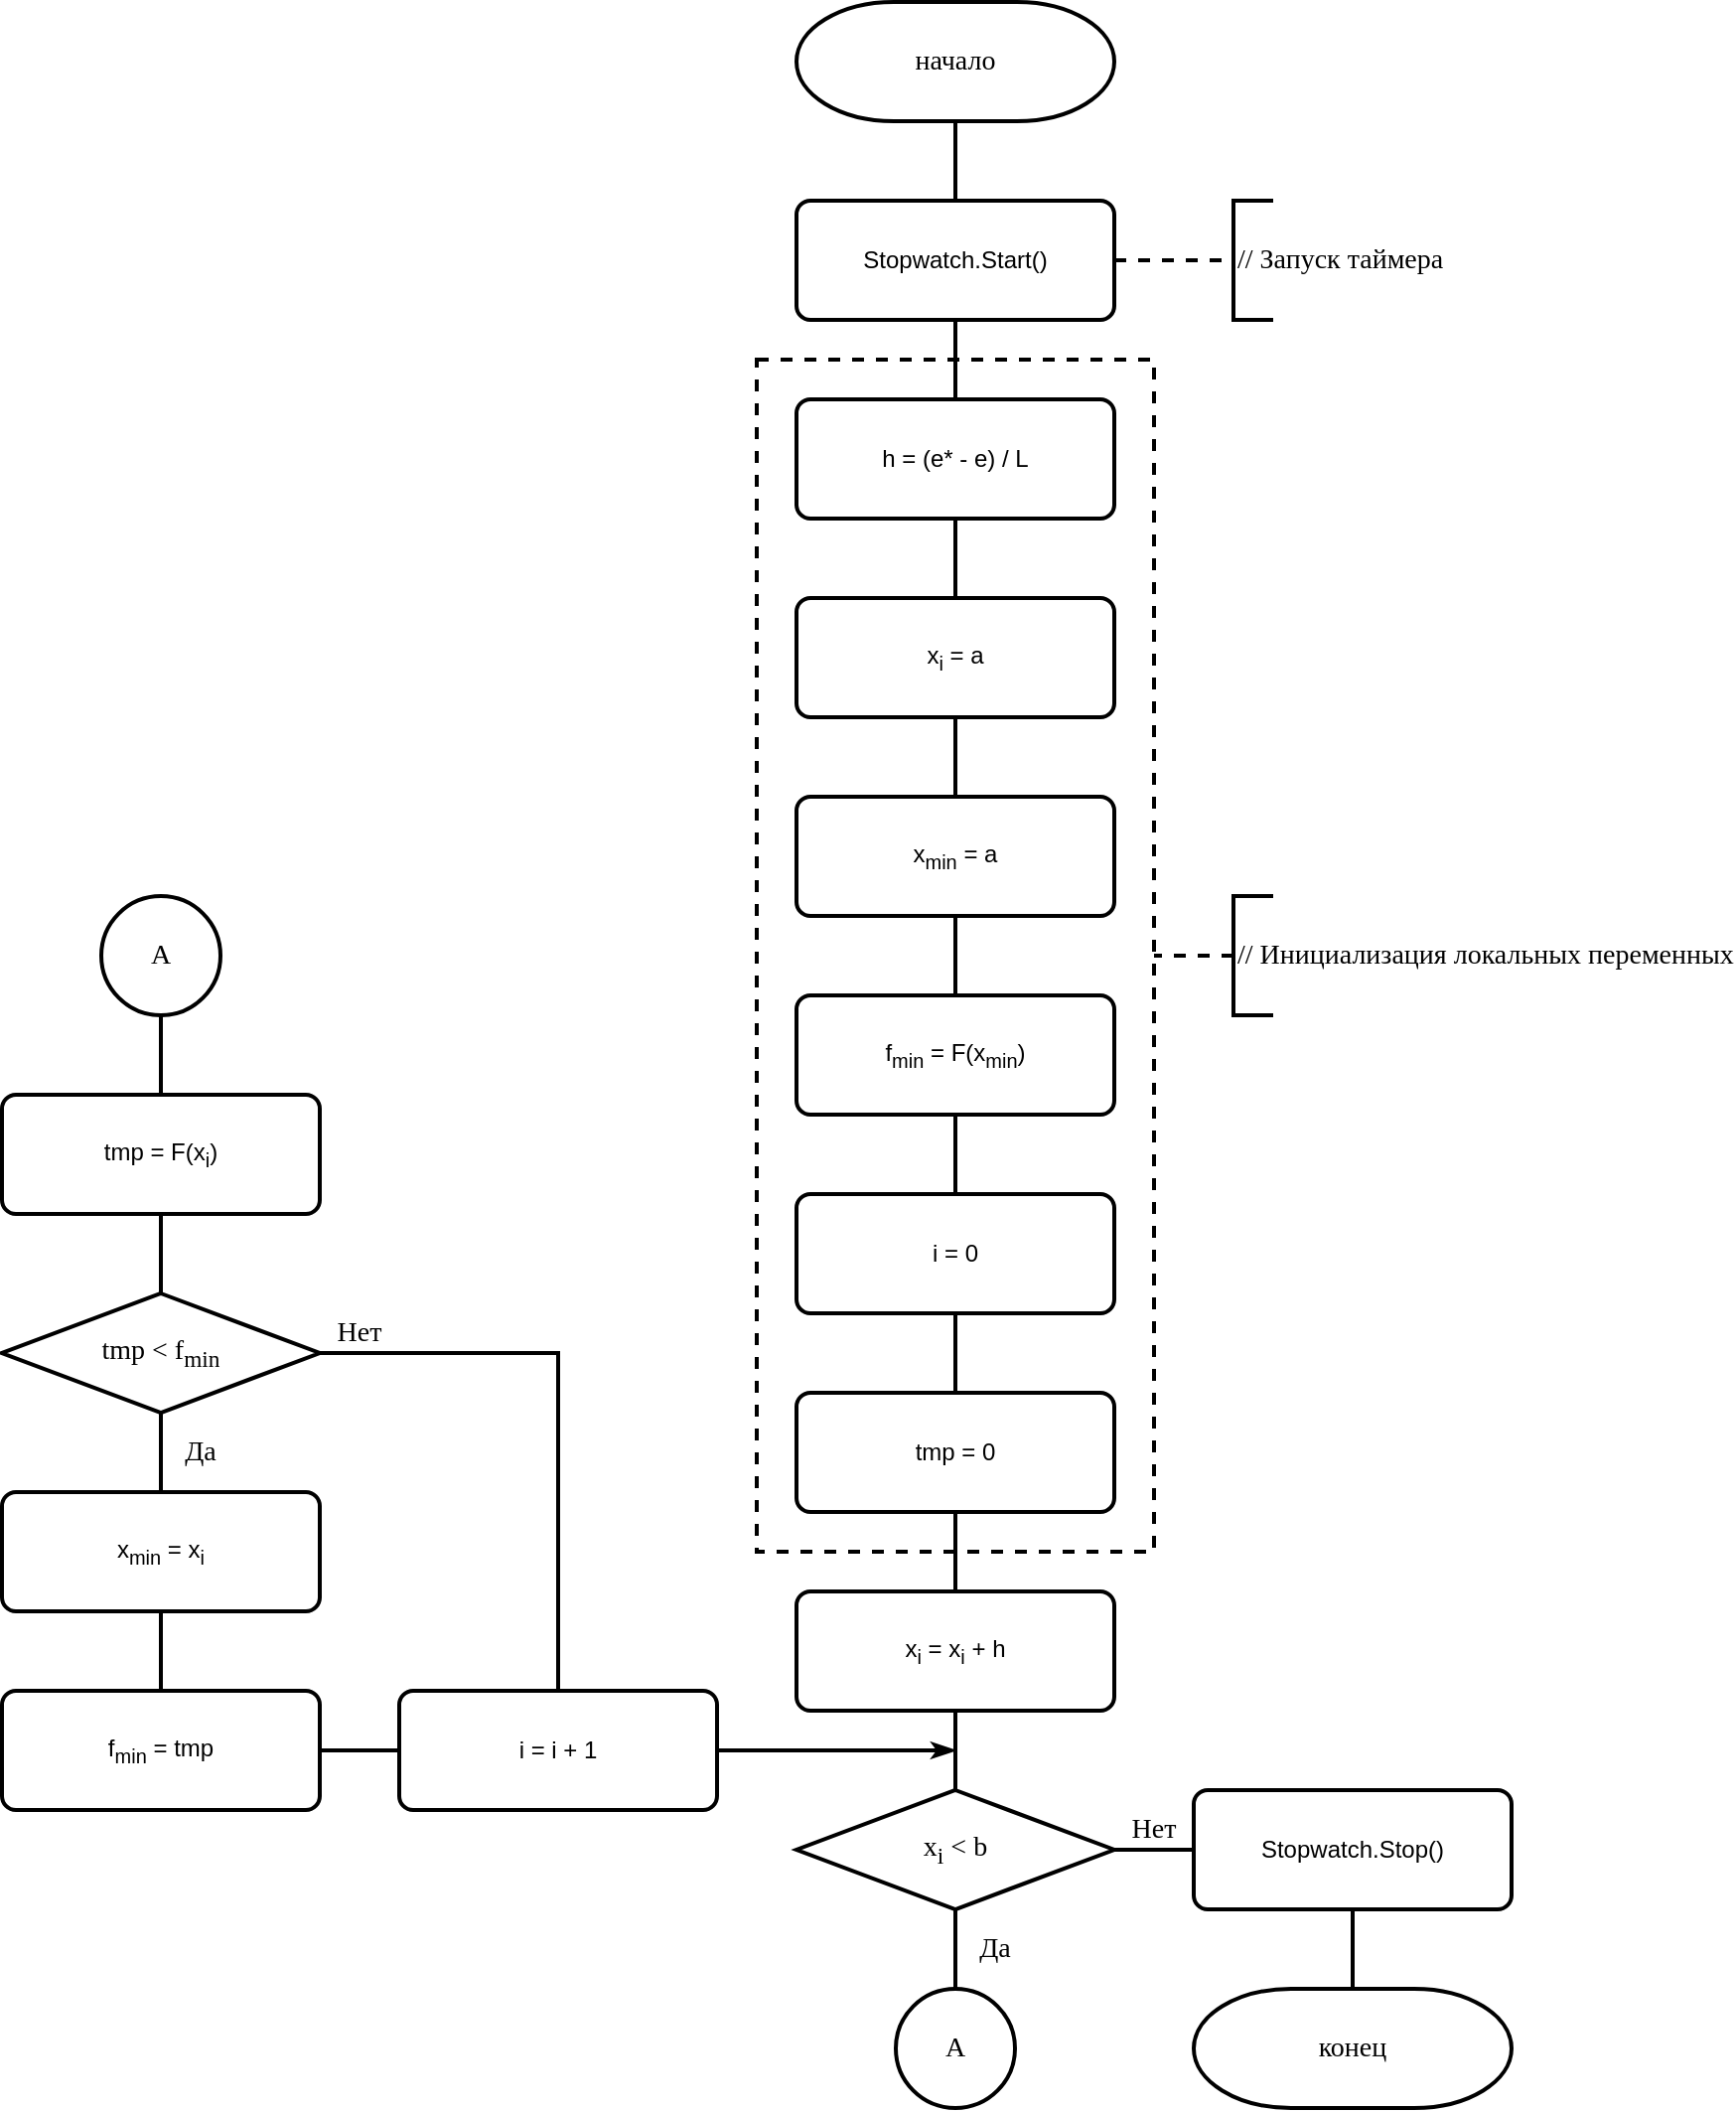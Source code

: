 <mxfile version="10.6.7" type="github"><diagram id="XA9Kl1savB8bdfYkQlx1" name="Page-1"><mxGraphModel dx="2818" dy="1137" grid="1" gridSize="10" guides="1" tooltips="1" connect="1" arrows="1" fold="1" page="1" pageScale="1" pageWidth="827" pageHeight="1169" math="0" shadow="0"><root><mxCell id="0"/><mxCell id="1" parent="0"/><mxCell id="ahvZ2IKFFQsfC9O4d0Ur-1" value="начало" style="strokeWidth=2;html=1;shape=mxgraph.flowchart.terminator;whiteSpace=wrap;fontFamily=Times New Roman;fontSize=14;" parent="1" vertex="1"><mxGeometry x="280" y="120" width="160" height="60" as="geometry"/></mxCell><mxCell id="ahvZ2IKFFQsfC9O4d0Ur-12" style="edgeStyle=orthogonalEdgeStyle;rounded=0;orthogonalLoop=1;jettySize=auto;html=1;exitX=0.5;exitY=1;exitDx=0;exitDy=0;entryX=0.5;entryY=0;entryDx=0;entryDy=0;endArrow=none;endFill=0;fontFamily=Times New Roman;fontSize=14;strokeWidth=2;" parent="1" source="ahvZ2IKFFQsfC9O4d0Ur-2" target="ahvZ2IKFFQsfC9O4d0Ur-11" edge="1"><mxGeometry relative="1" as="geometry"/></mxCell><mxCell id="ahvZ2IKFFQsfC9O4d0Ur-2" value="&lt;span&gt;x&lt;/span&gt;&lt;sub&gt;i&lt;/sub&gt;&amp;nbsp;=&amp;nbsp;&lt;span&gt;x&lt;/span&gt;&lt;sub&gt;i&lt;/sub&gt;&amp;nbsp;+ h" style="rounded=1;whiteSpace=wrap;html=1;absoluteArcSize=1;arcSize=14;strokeWidth=2;" parent="1" vertex="1"><mxGeometry x="280" y="920" width="160" height="60" as="geometry"/></mxCell><mxCell id="ahvZ2IKFFQsfC9O4d0Ur-5" value="// Запуск таймера" style="strokeWidth=2;html=1;shape=mxgraph.flowchart.annotation_1;align=left;pointerEvents=1;fontFamily=Times New Roman;fontSize=14;" parent="1" vertex="1"><mxGeometry x="500" y="220" width="20" height="60" as="geometry"/></mxCell><mxCell id="ahvZ2IKFFQsfC9O4d0Ur-44" style="edgeStyle=orthogonalEdgeStyle;rounded=0;orthogonalLoop=1;jettySize=auto;html=1;exitX=1;exitY=0.5;exitDx=0;exitDy=0;entryX=0;entryY=0.5;entryDx=0;entryDy=0;endArrow=none;endFill=0;strokeWidth=2;fontFamily=Times New Roman;fontSize=14;" parent="1" source="ahvZ2IKFFQsfC9O4d0Ur-11" target="ahvZ2IKFFQsfC9O4d0Ur-43" edge="1"><mxGeometry relative="1" as="geometry"/></mxCell><mxCell id="ahvZ2IKFFQsfC9O4d0Ur-65" style="edgeStyle=orthogonalEdgeStyle;rounded=0;orthogonalLoop=1;jettySize=auto;html=1;exitX=0.5;exitY=1;exitDx=0;exitDy=0;entryX=0.5;entryY=0;entryDx=0;entryDy=0;endArrow=none;endFill=0;strokeWidth=2;fontFamily=Times New Roman;fontSize=14;" parent="1" source="ahvZ2IKFFQsfC9O4d0Ur-11" target="ahvZ2IKFFQsfC9O4d0Ur-51" edge="1"><mxGeometry relative="1" as="geometry"/></mxCell><mxCell id="ahvZ2IKFFQsfC9O4d0Ur-11" value="x&lt;sub&gt;i&lt;/sub&gt;&amp;nbsp;&amp;lt; b" style="rhombus;whiteSpace=wrap;html=1;fontFamily=Times New Roman;fontSize=14;strokeWidth=2;" parent="1" vertex="1"><mxGeometry x="280" y="1020" width="160" height="60" as="geometry"/></mxCell><mxCell id="ahvZ2IKFFQsfC9O4d0Ur-64" style="edgeStyle=orthogonalEdgeStyle;rounded=0;orthogonalLoop=1;jettySize=auto;html=1;exitX=0.5;exitY=1;exitDx=0;exitDy=0;entryX=0.5;entryY=0;entryDx=0;entryDy=0;endArrow=none;endFill=0;strokeWidth=2;fontFamily=Times New Roman;fontSize=14;" parent="1" source="ahvZ2IKFFQsfC9O4d0Ur-13" target="ahvZ2IKFFQsfC9O4d0Ur-54" edge="1"><mxGeometry relative="1" as="geometry"/></mxCell><mxCell id="ahvZ2IKFFQsfC9O4d0Ur-68" style="edgeStyle=orthogonalEdgeStyle;rounded=0;orthogonalLoop=1;jettySize=auto;html=1;exitX=1;exitY=0.5;exitDx=0;exitDy=0;entryX=0.5;entryY=0;entryDx=0;entryDy=0;endArrow=none;endFill=0;strokeWidth=2;fontFamily=Times New Roman;fontSize=14;" parent="1" source="ahvZ2IKFFQsfC9O4d0Ur-13" target="ahvZ2IKFFQsfC9O4d0Ur-59" edge="1"><mxGeometry relative="1" as="geometry"/></mxCell><mxCell id="ahvZ2IKFFQsfC9O4d0Ur-13" value="tmp &amp;lt; f&lt;sub&gt;min&lt;/sub&gt;" style="rhombus;whiteSpace=wrap;html=1;fontFamily=Times New Roman;fontSize=14;strokeWidth=2;" parent="1" vertex="1"><mxGeometry x="-120" y="770" width="160" height="60" as="geometry"/></mxCell><mxCell id="ahvZ2IKFFQsfC9O4d0Ur-15" value="Да" style="text;html=1;strokeColor=none;fillColor=none;align=center;verticalAlign=middle;whiteSpace=wrap;rounded=0;fontFamily=Times New Roman;fontSize=14;" parent="1" vertex="1"><mxGeometry x="360" y="1090" width="40" height="20" as="geometry"/></mxCell><mxCell id="ahvZ2IKFFQsfC9O4d0Ur-23" value="" style="rounded=0;whiteSpace=wrap;html=1;fontFamily=Times New Roman;fontSize=14;dashed=1;strokeWidth=2;perimeterSpacing=0;" parent="1" vertex="1"><mxGeometry x="260" y="300" width="200" height="600" as="geometry"/></mxCell><mxCell id="ahvZ2IKFFQsfC9O4d0Ur-22" style="edgeStyle=orthogonalEdgeStyle;rounded=0;orthogonalLoop=1;jettySize=auto;html=1;exitX=0.5;exitY=1;exitDx=0;exitDy=0;entryX=0.5;entryY=0;entryDx=0;entryDy=0;endArrow=none;endFill=0;fontFamily=Times New Roman;fontSize=14;strokeWidth=2;" parent="1" source="ahvZ2IKFFQsfC9O4d0Ur-16" target="ahvZ2IKFFQsfC9O4d0Ur-21" edge="1"><mxGeometry relative="1" as="geometry"/></mxCell><mxCell id="ahvZ2IKFFQsfC9O4d0Ur-16" value="&lt;span&gt;h = (e* - e) / L&lt;/span&gt;" style="rounded=1;whiteSpace=wrap;html=1;absoluteArcSize=1;arcSize=14;strokeWidth=2;" parent="1" vertex="1"><mxGeometry x="280" y="320" width="160" height="60" as="geometry"/></mxCell><mxCell id="ahvZ2IKFFQsfC9O4d0Ur-20" style="edgeStyle=orthogonalEdgeStyle;rounded=0;orthogonalLoop=1;jettySize=auto;html=1;exitX=0.5;exitY=1;exitDx=0;exitDy=0;entryX=0.5;entryY=0;entryDx=0;entryDy=0;endArrow=none;endFill=0;fontFamily=Times New Roman;fontSize=14;strokeWidth=2;" parent="1" source="ahvZ2IKFFQsfC9O4d0Ur-18" target="ahvZ2IKFFQsfC9O4d0Ur-16" edge="1"><mxGeometry relative="1" as="geometry"/></mxCell><mxCell id="ahvZ2IKFFQsfC9O4d0Ur-33" style="edgeStyle=orthogonalEdgeStyle;rounded=0;orthogonalLoop=1;jettySize=auto;html=1;exitX=1;exitY=0.5;exitDx=0;exitDy=0;entryX=0;entryY=0.5;entryDx=0;entryDy=0;entryPerimeter=0;endArrow=none;endFill=0;fontFamily=Times New Roman;fontSize=14;dashed=1;strokeWidth=2;" parent="1" source="ahvZ2IKFFQsfC9O4d0Ur-18" target="ahvZ2IKFFQsfC9O4d0Ur-5" edge="1"><mxGeometry relative="1" as="geometry"/></mxCell><mxCell id="ahvZ2IKFFQsfC9O4d0Ur-18" value="&lt;span&gt;Stopwatch.Start()&lt;/span&gt;&lt;br&gt;" style="rounded=1;whiteSpace=wrap;html=1;absoluteArcSize=1;arcSize=14;strokeWidth=2;" parent="1" vertex="1"><mxGeometry x="280" y="220" width="160" height="60" as="geometry"/></mxCell><mxCell id="ahvZ2IKFFQsfC9O4d0Ur-26" style="edgeStyle=orthogonalEdgeStyle;rounded=0;orthogonalLoop=1;jettySize=auto;html=1;exitX=0.5;exitY=1;exitDx=0;exitDy=0;entryX=0.5;entryY=0;entryDx=0;entryDy=0;endArrow=none;endFill=0;fontFamily=Times New Roman;fontSize=14;strokeWidth=2;" parent="1" source="ahvZ2IKFFQsfC9O4d0Ur-21" target="ahvZ2IKFFQsfC9O4d0Ur-24" edge="1"><mxGeometry relative="1" as="geometry"/></mxCell><mxCell id="ahvZ2IKFFQsfC9O4d0Ur-21" value="&lt;span&gt;x&lt;/span&gt;&lt;sub&gt;i&lt;/sub&gt;&lt;span&gt;&amp;nbsp;= a&lt;/span&gt;&lt;br&gt;" style="rounded=1;whiteSpace=wrap;html=1;absoluteArcSize=1;arcSize=14;strokeWidth=2;" parent="1" vertex="1"><mxGeometry x="280" y="420" width="160" height="60" as="geometry"/></mxCell><mxCell id="ahvZ2IKFFQsfC9O4d0Ur-27" style="edgeStyle=orthogonalEdgeStyle;rounded=0;orthogonalLoop=1;jettySize=auto;html=1;exitX=0.5;exitY=1;exitDx=0;exitDy=0;entryX=0.5;entryY=0;entryDx=0;entryDy=0;endArrow=none;endFill=0;fontFamily=Times New Roman;fontSize=14;strokeWidth=2;" parent="1" source="ahvZ2IKFFQsfC9O4d0Ur-24" target="ahvZ2IKFFQsfC9O4d0Ur-25" edge="1"><mxGeometry relative="1" as="geometry"/></mxCell><mxCell id="ahvZ2IKFFQsfC9O4d0Ur-24" value="&lt;span&gt;x&lt;/span&gt;&lt;sub&gt;min&lt;/sub&gt;&lt;span&gt;&amp;nbsp;= a&lt;/span&gt;&lt;br&gt;" style="rounded=1;whiteSpace=wrap;html=1;absoluteArcSize=1;arcSize=14;strokeWidth=2;" parent="1" vertex="1"><mxGeometry x="280" y="520" width="160" height="60" as="geometry"/></mxCell><mxCell id="ahvZ2IKFFQsfC9O4d0Ur-30" style="edgeStyle=orthogonalEdgeStyle;rounded=0;orthogonalLoop=1;jettySize=auto;html=1;exitX=0.5;exitY=1;exitDx=0;exitDy=0;entryX=0.5;entryY=0;entryDx=0;entryDy=0;endArrow=none;endFill=0;fontFamily=Times New Roman;fontSize=14;strokeWidth=2;" parent="1" source="ahvZ2IKFFQsfC9O4d0Ur-25" target="ahvZ2IKFFQsfC9O4d0Ur-28" edge="1"><mxGeometry relative="1" as="geometry"/></mxCell><mxCell id="ahvZ2IKFFQsfC9O4d0Ur-25" value="&lt;span&gt;f&lt;/span&gt;&lt;sub&gt;min&lt;/sub&gt;&lt;span&gt;&amp;nbsp;= F(x&lt;/span&gt;&lt;sub&gt;min&lt;/sub&gt;&lt;span&gt;)&lt;/span&gt;&lt;br&gt;" style="rounded=1;whiteSpace=wrap;html=1;absoluteArcSize=1;arcSize=14;strokeWidth=2;" parent="1" vertex="1"><mxGeometry x="280" y="620" width="160" height="60" as="geometry"/></mxCell><mxCell id="ahvZ2IKFFQsfC9O4d0Ur-31" style="edgeStyle=orthogonalEdgeStyle;rounded=0;orthogonalLoop=1;jettySize=auto;html=1;exitX=0.5;exitY=1;exitDx=0;exitDy=0;entryX=0.5;entryY=0;entryDx=0;entryDy=0;endArrow=none;endFill=0;fontFamily=Times New Roman;fontSize=14;strokeWidth=2;" parent="1" source="ahvZ2IKFFQsfC9O4d0Ur-28" target="ahvZ2IKFFQsfC9O4d0Ur-29" edge="1"><mxGeometry relative="1" as="geometry"/></mxCell><mxCell id="ahvZ2IKFFQsfC9O4d0Ur-28" value="i = 0" style="rounded=1;whiteSpace=wrap;html=1;absoluteArcSize=1;arcSize=14;strokeWidth=2;" parent="1" vertex="1"><mxGeometry x="280" y="720" width="160" height="60" as="geometry"/></mxCell><mxCell id="ahvZ2IKFFQsfC9O4d0Ur-36" style="edgeStyle=orthogonalEdgeStyle;rounded=0;orthogonalLoop=1;jettySize=auto;html=1;exitX=0.5;exitY=1;exitDx=0;exitDy=0;entryX=0.5;entryY=0;entryDx=0;entryDy=0;endArrow=none;endFill=0;strokeWidth=2;fontFamily=Times New Roman;fontSize=14;" parent="1" source="ahvZ2IKFFQsfC9O4d0Ur-29" target="ahvZ2IKFFQsfC9O4d0Ur-2" edge="1"><mxGeometry relative="1" as="geometry"/></mxCell><mxCell id="ahvZ2IKFFQsfC9O4d0Ur-29" value="&lt;span&gt;tmp = 0&lt;/span&gt;" style="rounded=1;whiteSpace=wrap;html=1;absoluteArcSize=1;arcSize=14;strokeWidth=2;" parent="1" vertex="1"><mxGeometry x="280" y="820" width="160" height="60" as="geometry"/></mxCell><mxCell id="ahvZ2IKFFQsfC9O4d0Ur-32" style="edgeStyle=orthogonalEdgeStyle;rounded=0;orthogonalLoop=1;jettySize=auto;html=1;exitX=0.5;exitY=1;exitDx=0;exitDy=0;exitPerimeter=0;entryX=0.5;entryY=0;entryDx=0;entryDy=0;endArrow=none;endFill=0;fontFamily=Times New Roman;fontSize=14;strokeWidth=2;" parent="1" source="ahvZ2IKFFQsfC9O4d0Ur-1" target="ahvZ2IKFFQsfC9O4d0Ur-18" edge="1"><mxGeometry relative="1" as="geometry"/></mxCell><mxCell id="ahvZ2IKFFQsfC9O4d0Ur-35" style="edgeStyle=orthogonalEdgeStyle;rounded=0;orthogonalLoop=1;jettySize=auto;html=1;exitX=0;exitY=0.5;exitDx=0;exitDy=0;exitPerimeter=0;entryX=1;entryY=0.5;entryDx=0;entryDy=0;dashed=1;endArrow=none;endFill=0;strokeWidth=2;fontFamily=Times New Roman;fontSize=14;" parent="1" source="ahvZ2IKFFQsfC9O4d0Ur-34" target="ahvZ2IKFFQsfC9O4d0Ur-23" edge="1"><mxGeometry relative="1" as="geometry"/></mxCell><mxCell id="ahvZ2IKFFQsfC9O4d0Ur-34" value="// Инициализация локальных переменных" style="strokeWidth=2;html=1;shape=mxgraph.flowchart.annotation_1;align=left;pointerEvents=1;fontFamily=Times New Roman;fontSize=14;" parent="1" vertex="1"><mxGeometry x="500" y="570" width="20" height="60" as="geometry"/></mxCell><mxCell id="ahvZ2IKFFQsfC9O4d0Ur-63" style="edgeStyle=orthogonalEdgeStyle;rounded=0;orthogonalLoop=1;jettySize=auto;html=1;exitX=0.5;exitY=1;exitDx=0;exitDy=0;entryX=0.5;entryY=0;entryDx=0;entryDy=0;endArrow=none;endFill=0;strokeWidth=2;fontFamily=Times New Roman;fontSize=14;" parent="1" source="ahvZ2IKFFQsfC9O4d0Ur-39" target="ahvZ2IKFFQsfC9O4d0Ur-13" edge="1"><mxGeometry relative="1" as="geometry"/></mxCell><mxCell id="ahvZ2IKFFQsfC9O4d0Ur-39" value="tmp = F(x&lt;sub&gt;i&lt;/sub&gt;)" style="rounded=1;whiteSpace=wrap;html=1;absoluteArcSize=1;arcSize=14;strokeWidth=2;" parent="1" vertex="1"><mxGeometry x="-120" y="670" width="160" height="60" as="geometry"/></mxCell><mxCell id="ahvZ2IKFFQsfC9O4d0Ur-47" style="edgeStyle=orthogonalEdgeStyle;rounded=0;orthogonalLoop=1;jettySize=auto;html=1;exitX=0.5;exitY=1;exitDx=0;exitDy=0;entryX=0.5;entryY=0;entryDx=0;entryDy=0;entryPerimeter=0;endArrow=none;endFill=0;strokeWidth=2;fontFamily=Times New Roman;fontSize=14;" parent="1" source="ahvZ2IKFFQsfC9O4d0Ur-43" target="ahvZ2IKFFQsfC9O4d0Ur-46" edge="1"><mxGeometry relative="1" as="geometry"/></mxCell><mxCell id="ahvZ2IKFFQsfC9O4d0Ur-43" value="Stopwatch.Stop()" style="rounded=1;whiteSpace=wrap;html=1;absoluteArcSize=1;arcSize=14;strokeWidth=2;" parent="1" vertex="1"><mxGeometry x="480" y="1020" width="160" height="60" as="geometry"/></mxCell><mxCell id="ahvZ2IKFFQsfC9O4d0Ur-45" value="Нет" style="text;html=1;strokeColor=none;fillColor=none;align=center;verticalAlign=middle;whiteSpace=wrap;rounded=0;fontFamily=Times New Roman;fontSize=14;" parent="1" vertex="1"><mxGeometry x="440" y="1030" width="40" height="20" as="geometry"/></mxCell><mxCell id="ahvZ2IKFFQsfC9O4d0Ur-46" value="конец" style="strokeWidth=2;html=1;shape=mxgraph.flowchart.terminator;whiteSpace=wrap;fontFamily=Times New Roman;fontSize=14;" parent="1" vertex="1"><mxGeometry x="480" y="1120" width="160" height="60" as="geometry"/></mxCell><mxCell id="ahvZ2IKFFQsfC9O4d0Ur-51" value="А" style="ellipse;whiteSpace=wrap;html=1;aspect=fixed;strokeWidth=2;fontFamily=Times New Roman;fontSize=14;" parent="1" vertex="1"><mxGeometry x="330" y="1120" width="60" height="60" as="geometry"/></mxCell><mxCell id="ahvZ2IKFFQsfC9O4d0Ur-62" style="edgeStyle=orthogonalEdgeStyle;rounded=0;orthogonalLoop=1;jettySize=auto;html=1;exitX=0.5;exitY=1;exitDx=0;exitDy=0;entryX=0.5;entryY=0;entryDx=0;entryDy=0;endArrow=none;endFill=0;strokeWidth=2;fontFamily=Times New Roman;fontSize=14;" parent="1" source="ahvZ2IKFFQsfC9O4d0Ur-53" target="ahvZ2IKFFQsfC9O4d0Ur-39" edge="1"><mxGeometry relative="1" as="geometry"/></mxCell><mxCell id="ahvZ2IKFFQsfC9O4d0Ur-53" value="А" style="ellipse;whiteSpace=wrap;html=1;aspect=fixed;strokeWidth=2;fontFamily=Times New Roman;fontSize=14;" parent="1" vertex="1"><mxGeometry x="-70" y="570" width="60" height="60" as="geometry"/></mxCell><mxCell id="ahvZ2IKFFQsfC9O4d0Ur-57" style="edgeStyle=orthogonalEdgeStyle;rounded=0;orthogonalLoop=1;jettySize=auto;html=1;exitX=0.5;exitY=1;exitDx=0;exitDy=0;entryX=0.5;entryY=0;entryDx=0;entryDy=0;endArrow=none;endFill=0;strokeWidth=2;fontFamily=Times New Roman;fontSize=14;" parent="1" source="ahvZ2IKFFQsfC9O4d0Ur-54" target="ahvZ2IKFFQsfC9O4d0Ur-55" edge="1"><mxGeometry relative="1" as="geometry"/></mxCell><mxCell id="ahvZ2IKFFQsfC9O4d0Ur-54" value="x&lt;sub&gt;min&lt;/sub&gt;&amp;nbsp;= x&lt;sub&gt;i&lt;/sub&gt;" style="rounded=1;whiteSpace=wrap;html=1;absoluteArcSize=1;arcSize=14;strokeWidth=2;" parent="1" vertex="1"><mxGeometry x="-120" y="870" width="160" height="60" as="geometry"/></mxCell><mxCell id="ahvZ2IKFFQsfC9O4d0Ur-67" style="edgeStyle=orthogonalEdgeStyle;rounded=0;orthogonalLoop=1;jettySize=auto;html=1;exitX=1;exitY=0.5;exitDx=0;exitDy=0;entryX=0;entryY=0.5;entryDx=0;entryDy=0;endArrow=none;endFill=0;strokeWidth=2;fontFamily=Times New Roman;fontSize=14;" parent="1" source="ahvZ2IKFFQsfC9O4d0Ur-55" target="ahvZ2IKFFQsfC9O4d0Ur-59" edge="1"><mxGeometry relative="1" as="geometry"/></mxCell><mxCell id="ahvZ2IKFFQsfC9O4d0Ur-55" value="f&lt;sub&gt;min&lt;/sub&gt;&amp;nbsp;= tmp&lt;br&gt;" style="rounded=1;whiteSpace=wrap;html=1;absoluteArcSize=1;arcSize=14;strokeWidth=2;" parent="1" vertex="1"><mxGeometry x="-120" y="970" width="160" height="60" as="geometry"/></mxCell><mxCell id="ahvZ2IKFFQsfC9O4d0Ur-71" style="edgeStyle=orthogonalEdgeStyle;rounded=0;orthogonalLoop=1;jettySize=auto;html=1;exitX=1;exitY=0.5;exitDx=0;exitDy=0;endArrow=classicThin;endFill=1;strokeWidth=2;fontFamily=Times New Roman;fontSize=14;" parent="1" source="ahvZ2IKFFQsfC9O4d0Ur-59" edge="1"><mxGeometry relative="1" as="geometry"><mxPoint x="360" y="1000" as="targetPoint"/></mxGeometry></mxCell><mxCell id="ahvZ2IKFFQsfC9O4d0Ur-59" value="i = i + 1&lt;br&gt;" style="rounded=1;whiteSpace=wrap;html=1;absoluteArcSize=1;arcSize=14;strokeWidth=2;" parent="1" vertex="1"><mxGeometry x="80" y="970" width="160" height="60" as="geometry"/></mxCell><mxCell id="ahvZ2IKFFQsfC9O4d0Ur-66" value="Да" style="text;html=1;strokeColor=none;fillColor=none;align=center;verticalAlign=middle;whiteSpace=wrap;rounded=0;fontFamily=Times New Roman;fontSize=14;" parent="1" vertex="1"><mxGeometry x="-40" y="840" width="40" height="20" as="geometry"/></mxCell><mxCell id="ahvZ2IKFFQsfC9O4d0Ur-69" value="Нет" style="text;html=1;strokeColor=none;fillColor=none;align=center;verticalAlign=middle;whiteSpace=wrap;rounded=0;fontFamily=Times New Roman;fontSize=14;" parent="1" vertex="1"><mxGeometry x="40" y="780" width="40" height="20" as="geometry"/></mxCell></root></mxGraphModel></diagram></mxfile>